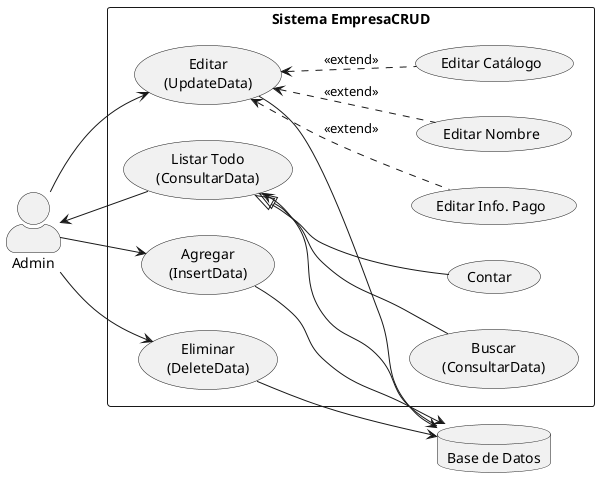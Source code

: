 @startuml EmpresaCRUD_Database
left to right direction
skinparam packageStyle rectangle
skinparam actorStyle awesome

actor "Admin" as user
database "Base de Datos" as db

rectangle "Sistema EmpresaCRUD" {
    usecase "Agregar\n(InsertData)" as UC1
    usecase "Buscar\n(ConsultarData)" as UC2
    usecase "Editar\n(UpdateData)" as UC3
    usecase "Eliminar\n(DeleteData)" as UC4
    usecase "Listar Todo\n(ConsultarData)" as UC5
    usecase "Contar " as UC6

    usecase "Editar Nombre" as UC7
    usecase "Editar Catálogo" as UC8
    usecase "Editar Info. Pago" as UC9
}

' Relaciones del Usuario
user --> UC1
user --> UC3
user --> UC4
user <-- UC5


' Relaciones de Extensión para Editar
UC3 <.. UC7 : <<extend>>
UC3 <.. UC8 : <<extend>>
UC3 <.. UC9 : <<extend>>

' Relaciones con la Base de Datos
UC1 --> db
UC3 --> db
UC4 --> db
UC5 <-- db
UC5 <|-- UC2
UC5 <|-- UC6

@enduml